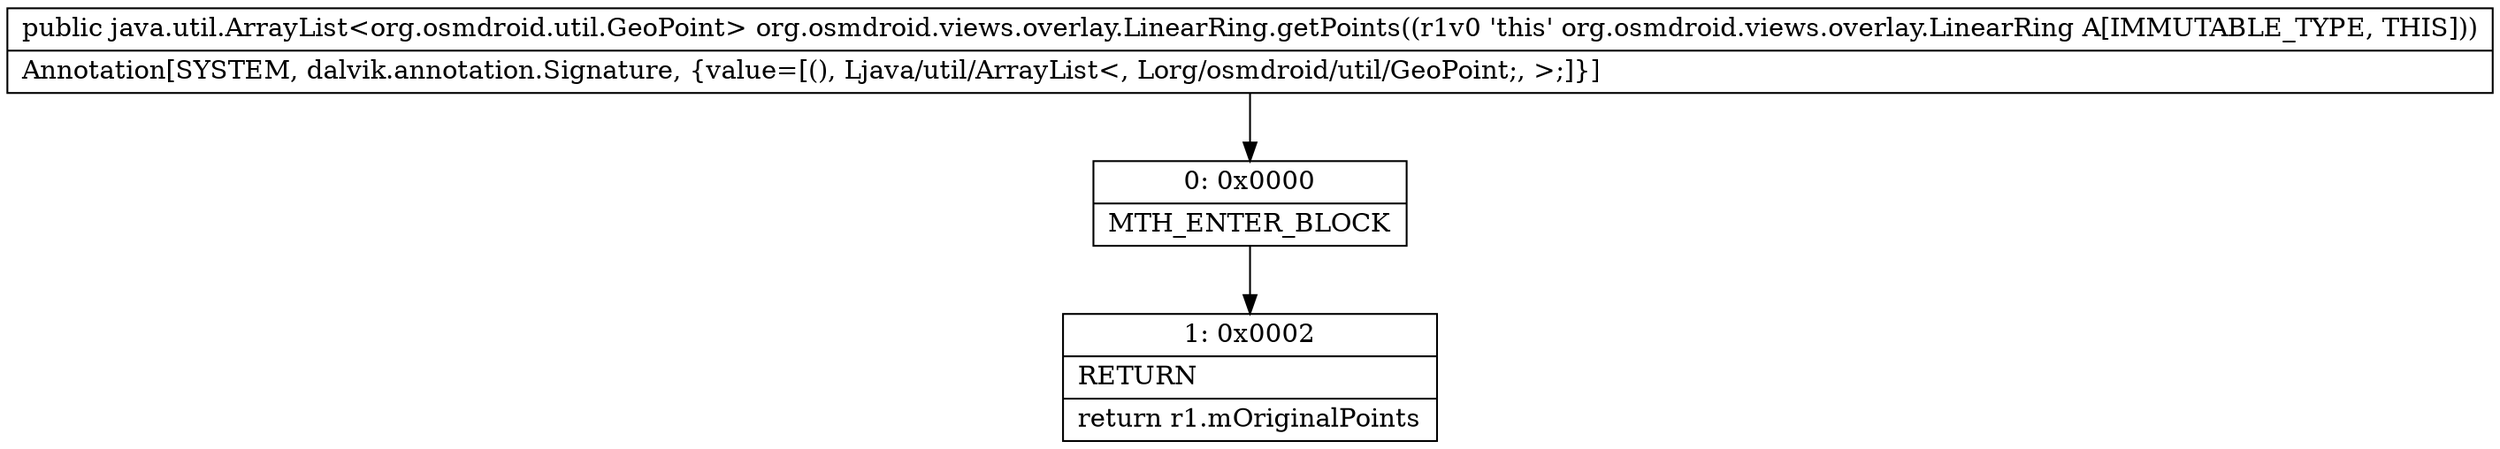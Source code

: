 digraph "CFG fororg.osmdroid.views.overlay.LinearRing.getPoints()Ljava\/util\/ArrayList;" {
Node_0 [shape=record,label="{0\:\ 0x0000|MTH_ENTER_BLOCK\l}"];
Node_1 [shape=record,label="{1\:\ 0x0002|RETURN\l|return r1.mOriginalPoints\l}"];
MethodNode[shape=record,label="{public java.util.ArrayList\<org.osmdroid.util.GeoPoint\> org.osmdroid.views.overlay.LinearRing.getPoints((r1v0 'this' org.osmdroid.views.overlay.LinearRing A[IMMUTABLE_TYPE, THIS]))  | Annotation[SYSTEM, dalvik.annotation.Signature, \{value=[(), Ljava\/util\/ArrayList\<, Lorg\/osmdroid\/util\/GeoPoint;, \>;]\}]\l}"];
MethodNode -> Node_0;
Node_0 -> Node_1;
}

